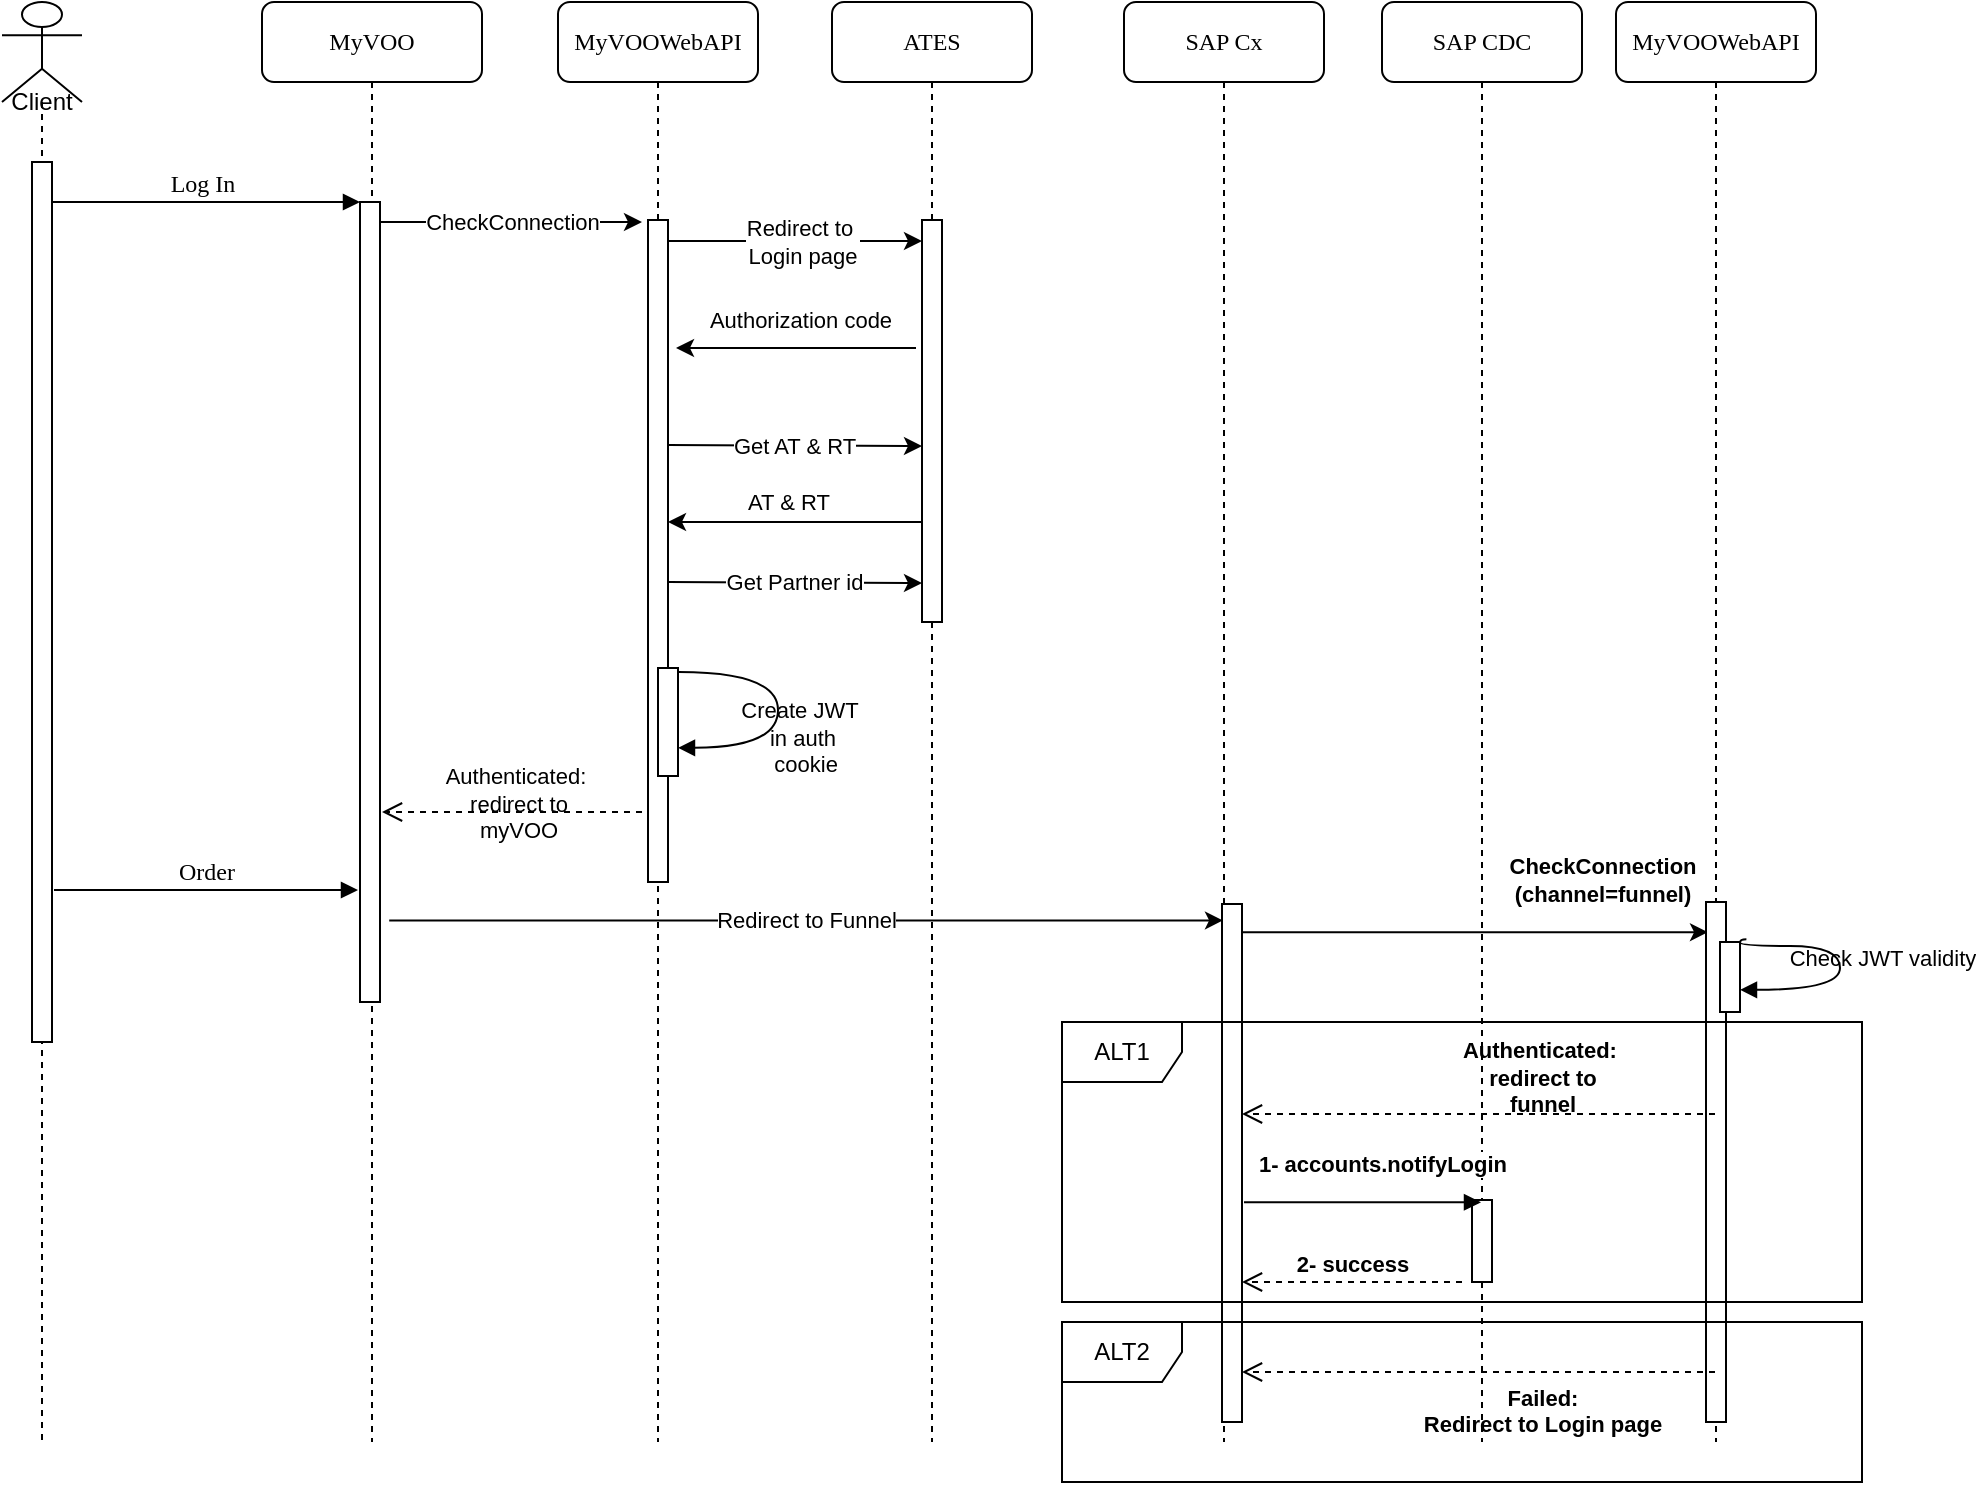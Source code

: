 <mxfile version="14.6.0" type="github" pages="2">
  <diagram name="SignIn v4 client authentifié" id="ywt-HCj624KQIoi7aklT">
    <mxGraphModel dx="1659" dy="769" grid="1" gridSize="10" guides="1" tooltips="1" connect="1" arrows="1" fold="1" page="1" pageScale="1" pageWidth="827" pageHeight="1169" math="0" shadow="0">
      <root>
        <mxCell id="20mohrdvUinJ7FdaK1xu-0" />
        <mxCell id="20mohrdvUinJ7FdaK1xu-1" parent="20mohrdvUinJ7FdaK1xu-0" />
        <mxCell id="20mohrdvUinJ7FdaK1xu-2" value="MyVOO" style="shape=umlLifeline;perimeter=lifelinePerimeter;whiteSpace=wrap;html=1;container=1;collapsible=0;recursiveResize=0;outlineConnect=0;rounded=1;shadow=0;comic=0;labelBackgroundColor=none;strokeWidth=1;fontFamily=Verdana;fontSize=12;align=center;" parent="20mohrdvUinJ7FdaK1xu-1" vertex="1">
          <mxGeometry x="240" y="80" width="110" height="720" as="geometry" />
        </mxCell>
        <mxCell id="20mohrdvUinJ7FdaK1xu-36" value="CheckConnection" style="edgeStyle=orthogonalEdgeStyle;rounded=0;orthogonalLoop=1;jettySize=auto;html=1;" parent="20mohrdvUinJ7FdaK1xu-2" edge="1">
          <mxGeometry relative="1" as="geometry">
            <mxPoint x="59" y="110" as="sourcePoint" />
            <mxPoint x="190" y="110" as="targetPoint" />
          </mxGeometry>
        </mxCell>
        <mxCell id="20mohrdvUinJ7FdaK1xu-3" value="" style="html=1;points=[];perimeter=orthogonalPerimeter;rounded=0;shadow=0;comic=0;labelBackgroundColor=none;strokeWidth=1;fontFamily=Verdana;fontSize=12;align=center;" parent="20mohrdvUinJ7FdaK1xu-2" vertex="1">
          <mxGeometry x="49" y="100" width="10" height="400" as="geometry" />
        </mxCell>
        <mxCell id="20mohrdvUinJ7FdaK1xu-4" value="MyVOOWebAPI" style="shape=umlLifeline;perimeter=lifelinePerimeter;whiteSpace=wrap;html=1;container=1;collapsible=0;recursiveResize=0;outlineConnect=0;rounded=1;shadow=0;comic=0;labelBackgroundColor=none;strokeWidth=1;fontFamily=Verdana;fontSize=12;align=center;" parent="20mohrdvUinJ7FdaK1xu-1" vertex="1">
          <mxGeometry x="388" y="80" width="100" height="720" as="geometry" />
        </mxCell>
        <mxCell id="20mohrdvUinJ7FdaK1xu-7" value="Log In" style="html=1;verticalAlign=bottom;endArrow=block;entryX=0;entryY=0;labelBackgroundColor=none;fontFamily=Verdana;fontSize=12;edgeStyle=elbowEdgeStyle;elbow=vertical;" parent="20mohrdvUinJ7FdaK1xu-1" source="20mohrdvUinJ7FdaK1xu-9" target="20mohrdvUinJ7FdaK1xu-3" edge="1">
          <mxGeometry relative="1" as="geometry">
            <mxPoint x="155" y="180" as="sourcePoint" />
          </mxGeometry>
        </mxCell>
        <mxCell id="20mohrdvUinJ7FdaK1xu-9" value="Client" style="shape=umlLifeline;participant=umlActor;perimeter=lifelinePerimeter;whiteSpace=wrap;html=1;container=1;collapsible=0;recursiveResize=0;verticalAlign=top;spacingTop=36;outlineConnect=0;size=50;" parent="20mohrdvUinJ7FdaK1xu-1" vertex="1">
          <mxGeometry x="110" y="80" width="40" height="720" as="geometry" />
        </mxCell>
        <mxCell id="20mohrdvUinJ7FdaK1xu-10" value="" style="html=1;points=[];perimeter=orthogonalPerimeter;" parent="20mohrdvUinJ7FdaK1xu-9" vertex="1">
          <mxGeometry x="15" y="80" width="10" height="440" as="geometry" />
        </mxCell>
        <mxCell id="20mohrdvUinJ7FdaK1xu-12" value="SAP Cx" style="shape=umlLifeline;perimeter=lifelinePerimeter;whiteSpace=wrap;html=1;container=1;collapsible=0;recursiveResize=0;outlineConnect=0;rounded=1;shadow=0;comic=0;labelBackgroundColor=none;strokeWidth=1;fontFamily=Verdana;fontSize=12;align=center;gradientColor=#ffffff;" parent="20mohrdvUinJ7FdaK1xu-1" vertex="1">
          <mxGeometry x="671" y="80" width="100" height="720" as="geometry" />
        </mxCell>
        <mxCell id="20mohrdvUinJ7FdaK1xu-16" value="ATES" style="shape=umlLifeline;perimeter=lifelinePerimeter;whiteSpace=wrap;html=1;container=1;collapsible=0;recursiveResize=0;outlineConnect=0;rounded=1;shadow=0;comic=0;labelBackgroundColor=none;strokeWidth=1;fontFamily=Verdana;fontSize=12;align=center;" parent="20mohrdvUinJ7FdaK1xu-1" vertex="1">
          <mxGeometry x="525" y="80" width="100" height="720" as="geometry" />
        </mxCell>
        <mxCell id="20mohrdvUinJ7FdaK1xu-17" value="Authenticated:&amp;nbsp;&lt;br style=&quot;font-size: 11px;&quot;&gt;redirect to &lt;br style=&quot;font-size: 11px;&quot;&gt;myVOO" style="html=1;verticalAlign=bottom;endArrow=open;dashed=1;endSize=8;labelBackgroundColor=none;fontFamily=Helvetica;fontSize=11;edgeStyle=elbowEdgeStyle;elbow=vertical;" parent="20mohrdvUinJ7FdaK1xu-1" edge="1">
          <mxGeometry x="-0.037" y="18" relative="1" as="geometry">
            <mxPoint x="300" y="485" as="targetPoint" />
            <Array as="points">
              <mxPoint x="403" y="485" />
              <mxPoint x="433" y="485" />
            </Array>
            <mxPoint x="430" y="485" as="sourcePoint" />
            <mxPoint as="offset" />
          </mxGeometry>
        </mxCell>
        <mxCell id="20mohrdvUinJ7FdaK1xu-28" value="Order" style="html=1;verticalAlign=bottom;endArrow=block;labelBackgroundColor=none;fontFamily=Verdana;fontSize=12;edgeStyle=elbowEdgeStyle;elbow=vertical;" parent="20mohrdvUinJ7FdaK1xu-1" edge="1">
          <mxGeometry relative="1" as="geometry">
            <mxPoint x="136" y="524" as="sourcePoint" />
            <mxPoint x="288" y="524" as="targetPoint" />
          </mxGeometry>
        </mxCell>
        <mxCell id="20mohrdvUinJ7FdaK1xu-39" value="Redirect to&amp;nbsp;&lt;br&gt;Login page" style="edgeStyle=orthogonalEdgeStyle;rounded=0;orthogonalLoop=1;jettySize=auto;html=1;" parent="20mohrdvUinJ7FdaK1xu-1" edge="1">
          <mxGeometry x="0.055" relative="1" as="geometry">
            <mxPoint x="443" y="199.5" as="sourcePoint" />
            <mxPoint x="570" y="199.5" as="targetPoint" />
            <mxPoint as="offset" />
          </mxGeometry>
        </mxCell>
        <mxCell id="20mohrdvUinJ7FdaK1xu-37" value="" style="html=1;points=[];perimeter=orthogonalPerimeter;rounded=0;shadow=0;comic=0;labelBackgroundColor=none;strokeWidth=1;fontFamily=Verdana;fontSize=12;align=center;" parent="20mohrdvUinJ7FdaK1xu-1" vertex="1">
          <mxGeometry x="433" y="189" width="10" height="331" as="geometry" />
        </mxCell>
        <mxCell id="20mohrdvUinJ7FdaK1xu-40" value="" style="html=1;points=[];perimeter=orthogonalPerimeter;rounded=0;shadow=0;comic=0;labelBackgroundColor=none;strokeWidth=1;fontFamily=Verdana;fontSize=12;align=center;" parent="20mohrdvUinJ7FdaK1xu-1" vertex="1">
          <mxGeometry x="570" y="189" width="10" height="201" as="geometry" />
        </mxCell>
        <mxCell id="20mohrdvUinJ7FdaK1xu-43" value="Authorization code" style="endArrow=classic;html=1;" parent="20mohrdvUinJ7FdaK1xu-1" edge="1">
          <mxGeometry x="-0.033" y="-14" width="50" height="50" relative="1" as="geometry">
            <mxPoint x="567" y="253" as="sourcePoint" />
            <mxPoint x="447" y="253" as="targetPoint" />
            <mxPoint as="offset" />
          </mxGeometry>
        </mxCell>
        <mxCell id="20mohrdvUinJ7FdaK1xu-44" value="Get AT &amp;amp; RT" style="endArrow=classic;html=1;" parent="20mohrdvUinJ7FdaK1xu-1" edge="1">
          <mxGeometry width="50" height="50" relative="1" as="geometry">
            <mxPoint x="443" y="301.5" as="sourcePoint" />
            <mxPoint x="570" y="302" as="targetPoint" />
          </mxGeometry>
        </mxCell>
        <mxCell id="20mohrdvUinJ7FdaK1xu-45" value="AT &amp;amp; RT" style="endArrow=classic;html=1;exitX=0;exitY=0.751;exitDx=0;exitDy=0;exitPerimeter=0;" parent="20mohrdvUinJ7FdaK1xu-1" source="20mohrdvUinJ7FdaK1xu-40" edge="1">
          <mxGeometry x="0.05" y="-10" width="50" height="50" relative="1" as="geometry">
            <mxPoint x="563" y="340" as="sourcePoint" />
            <mxPoint x="443" y="340" as="targetPoint" />
            <mxPoint as="offset" />
          </mxGeometry>
        </mxCell>
        <mxCell id="20mohrdvUinJ7FdaK1xu-46" value="Get Partner id" style="endArrow=classic;html=1;" parent="20mohrdvUinJ7FdaK1xu-1" edge="1">
          <mxGeometry width="50" height="50" relative="1" as="geometry">
            <mxPoint x="443" y="370" as="sourcePoint" />
            <mxPoint x="570" y="370.5" as="targetPoint" />
          </mxGeometry>
        </mxCell>
        <mxCell id="20mohrdvUinJ7FdaK1xu-47" value="Create JWT&amp;nbsp;&lt;br style=&quot;font-size: 11px;&quot;&gt;in auth&lt;br style=&quot;font-size: 11px;&quot;&gt;&amp;nbsp;cookie" style="html=1;verticalAlign=bottom;endArrow=block;labelBackgroundColor=none;fontFamily=Helvetica;fontSize=11;elbow=vertical;edgeStyle=orthogonalEdgeStyle;curved=1;entryX=1;entryY=0.286;entryPerimeter=0;" parent="20mohrdvUinJ7FdaK1xu-1" edge="1">
          <mxGeometry x="0.273" y="21" relative="1" as="geometry">
            <mxPoint x="448.38" y="415" as="sourcePoint" />
            <mxPoint x="448.0" y="452.92" as="targetPoint" />
            <Array as="points">
              <mxPoint x="498" y="414.9" />
              <mxPoint x="498" y="452.9" />
            </Array>
            <mxPoint x="12" y="-4" as="offset" />
          </mxGeometry>
        </mxCell>
        <mxCell id="20mohrdvUinJ7FdaK1xu-48" value="" style="html=1;points=[];perimeter=orthogonalPerimeter;rounded=0;shadow=0;comic=0;labelBackgroundColor=none;strokeWidth=1;fontFamily=Verdana;fontSize=12;align=center;" parent="20mohrdvUinJ7FdaK1xu-1" vertex="1">
          <mxGeometry x="438" y="413" width="10" height="54" as="geometry" />
        </mxCell>
        <mxCell id="20mohrdvUinJ7FdaK1xu-49" value="Redirect to Funnel" style="edgeStyle=orthogonalEdgeStyle;rounded=0;orthogonalLoop=1;jettySize=auto;html=1;exitX=1.46;exitY=0.948;exitDx=0;exitDy=0;exitPerimeter=0;" parent="20mohrdvUinJ7FdaK1xu-1" edge="1">
          <mxGeometry relative="1" as="geometry">
            <mxPoint x="303.6" y="539.2" as="sourcePoint" />
            <mxPoint x="720.5" y="539.2" as="targetPoint" />
            <Array as="points">
              <mxPoint x="610" y="539" />
              <mxPoint x="610" y="539" />
            </Array>
          </mxGeometry>
        </mxCell>
        <mxCell id="20mohrdvUinJ7FdaK1xu-52" value="&lt;b&gt;CheckConnection &lt;br&gt;(channel=funnel)&lt;/b&gt;" style="edgeStyle=orthogonalEdgeStyle;rounded=0;orthogonalLoop=1;jettySize=auto;html=1;entryX=0.1;entryY=0.058;entryDx=0;entryDy=0;entryPerimeter=0;" parent="20mohrdvUinJ7FdaK1xu-1" edge="1" target="20mohrdvUinJ7FdaK1xu-53">
          <mxGeometry x="0.549" y="26" relative="1" as="geometry">
            <mxPoint x="730" y="544" as="sourcePoint" />
            <mxPoint x="870" y="544" as="targetPoint" />
            <Array as="points">
              <mxPoint x="730" y="546" />
            </Array>
            <mxPoint as="offset" />
          </mxGeometry>
        </mxCell>
        <mxCell id="20mohrdvUinJ7FdaK1xu-50" value="" style="html=1;points=[];perimeter=orthogonalPerimeter;rounded=0;shadow=0;comic=0;labelBackgroundColor=none;strokeWidth=1;fontFamily=Verdana;fontSize=12;align=center;" parent="20mohrdvUinJ7FdaK1xu-1" vertex="1">
          <mxGeometry x="720" y="531" width="10" height="259" as="geometry" />
        </mxCell>
        <mxCell id="20mohrdvUinJ7FdaK1xu-51" value="MyVOOWebAPI" style="shape=umlLifeline;perimeter=lifelinePerimeter;whiteSpace=wrap;html=1;container=1;collapsible=0;recursiveResize=0;outlineConnect=0;rounded=1;shadow=0;comic=0;labelBackgroundColor=none;strokeWidth=1;fontFamily=Verdana;fontSize=12;align=center;" parent="20mohrdvUinJ7FdaK1xu-1" vertex="1">
          <mxGeometry x="917" y="80" width="100" height="720" as="geometry" />
        </mxCell>
        <mxCell id="20mohrdvUinJ7FdaK1xu-53" value="" style="html=1;points=[];perimeter=orthogonalPerimeter;rounded=0;shadow=0;comic=0;labelBackgroundColor=none;strokeWidth=1;fontFamily=Verdana;fontSize=12;align=center;" parent="20mohrdvUinJ7FdaK1xu-1" vertex="1">
          <mxGeometry x="962" y="530" width="10" height="260" as="geometry" />
        </mxCell>
        <mxCell id="20mohrdvUinJ7FdaK1xu-54" value="Check JWT validity" style="html=1;verticalAlign=bottom;endArrow=block;labelBackgroundColor=none;fontFamily=Helvetica;fontSize=11;elbow=vertical;edgeStyle=orthogonalEdgeStyle;curved=1;entryX=1;entryY=0.286;entryPerimeter=0;exitX=1.32;exitY=-0.04;exitDx=0;exitDy=0;exitPerimeter=0;" parent="20mohrdvUinJ7FdaK1xu-1" source="20mohrdvUinJ7FdaK1xu-55" edge="1">
          <mxGeometry x="0.122" y="21" relative="1" as="geometry">
            <mxPoint x="979.38" y="536" as="sourcePoint" />
            <mxPoint x="979" y="573.92" as="targetPoint" />
            <Array as="points">
              <mxPoint x="979" y="549" />
              <mxPoint x="979" y="552" />
              <mxPoint x="1029" y="552" />
              <mxPoint x="1029" y="574" />
            </Array>
            <mxPoint as="offset" />
          </mxGeometry>
        </mxCell>
        <mxCell id="20mohrdvUinJ7FdaK1xu-55" value="" style="html=1;points=[];perimeter=orthogonalPerimeter;rounded=0;shadow=0;comic=0;labelBackgroundColor=none;strokeWidth=1;fontFamily=Verdana;fontSize=12;align=center;" parent="20mohrdvUinJ7FdaK1xu-1" vertex="1">
          <mxGeometry x="969" y="550" width="10" height="35" as="geometry" />
        </mxCell>
        <mxCell id="20mohrdvUinJ7FdaK1xu-58" value="&lt;b&gt;Authenticated:&amp;nbsp;&lt;br style=&quot;font-size: 11px&quot;&gt;redirect to &lt;br style=&quot;font-size: 11px&quot;&gt;funnel&lt;/b&gt;" style="html=1;verticalAlign=bottom;endArrow=open;dashed=1;endSize=8;labelBackgroundColor=none;fontFamily=Helvetica;fontSize=11;edgeStyle=elbowEdgeStyle;elbow=vertical;" parent="20mohrdvUinJ7FdaK1xu-1" edge="1">
          <mxGeometry x="-0.269" y="4" relative="1" as="geometry">
            <mxPoint x="730" y="636" as="targetPoint" />
            <Array as="points">
              <mxPoint x="833" y="636" />
              <mxPoint x="863" y="636" />
            </Array>
            <mxPoint x="966.5" y="636" as="sourcePoint" />
            <mxPoint as="offset" />
          </mxGeometry>
        </mxCell>
        <mxCell id="yC-pxovkOlkUJnWzVuCb-2" value="ALT1" style="shape=umlFrame;whiteSpace=wrap;html=1;" parent="20mohrdvUinJ7FdaK1xu-1" vertex="1">
          <mxGeometry x="640" y="590" width="400" height="140" as="geometry" />
        </mxCell>
        <mxCell id="yC-pxovkOlkUJnWzVuCb-3" value="ALT2" style="shape=umlFrame;whiteSpace=wrap;html=1;" parent="20mohrdvUinJ7FdaK1xu-1" vertex="1">
          <mxGeometry x="640" y="740" width="400" height="80" as="geometry" />
        </mxCell>
        <mxCell id="yC-pxovkOlkUJnWzVuCb-4" value="&lt;b&gt;Failed:&lt;br&gt;Redirect to Login page&lt;/b&gt;" style="html=1;verticalAlign=bottom;endArrow=open;dashed=1;endSize=8;labelBackgroundColor=none;fontFamily=Helvetica;fontSize=11;edgeStyle=elbowEdgeStyle;elbow=vertical;" parent="20mohrdvUinJ7FdaK1xu-1" edge="1">
          <mxGeometry x="-0.269" y="35" relative="1" as="geometry">
            <mxPoint x="730" y="765" as="targetPoint" />
            <Array as="points">
              <mxPoint x="833" y="765" />
              <mxPoint x="863" y="765" />
            </Array>
            <mxPoint x="966.5" y="765" as="sourcePoint" />
            <mxPoint as="offset" />
          </mxGeometry>
        </mxCell>
        <mxCell id="Apyeg-tz0ZNvW1h31W-Q-0" value="SAP CDC" style="shape=umlLifeline;perimeter=lifelinePerimeter;whiteSpace=wrap;html=1;container=1;collapsible=0;recursiveResize=0;outlineConnect=0;rounded=1;shadow=0;comic=0;labelBackgroundColor=none;strokeWidth=1;fontFamily=Verdana;fontSize=12;align=center;gradientColor=#ffffff;" vertex="1" parent="20mohrdvUinJ7FdaK1xu-1">
          <mxGeometry x="800" y="80" width="100" height="720" as="geometry" />
        </mxCell>
        <mxCell id="I_pXs038dYtvO9n82BvC-3" value="" style="html=1;points=[];perimeter=orthogonalPerimeter;rounded=0;shadow=0;comic=0;labelBackgroundColor=none;strokeWidth=1;fontFamily=Verdana;fontSize=12;align=center;" parent="Apyeg-tz0ZNvW1h31W-Q-0" vertex="1">
          <mxGeometry x="45" y="599" width="10" height="41" as="geometry" />
        </mxCell>
        <mxCell id="Apyeg-tz0ZNvW1h31W-Q-1" value="&lt;b&gt;1- accounts.notifyLogin&lt;/b&gt;" style="html=1;verticalAlign=bottom;endArrow=block;exitX=1.1;exitY=0.514;exitDx=0;exitDy=0;exitPerimeter=0;" edge="1" parent="20mohrdvUinJ7FdaK1xu-1">
          <mxGeometry x="0.165" y="10" width="80" relative="1" as="geometry">
            <mxPoint x="731" y="680.126" as="sourcePoint" />
            <mxPoint x="849.5" y="680.126" as="targetPoint" />
            <mxPoint as="offset" />
          </mxGeometry>
        </mxCell>
        <mxCell id="Apyeg-tz0ZNvW1h31W-Q-2" value="&lt;b&gt;2- success&lt;/b&gt;" style="html=1;verticalAlign=bottom;endArrow=open;dashed=1;endSize=8;" edge="1" parent="20mohrdvUinJ7FdaK1xu-1">
          <mxGeometry relative="1" as="geometry">
            <mxPoint x="840" y="720" as="sourcePoint" />
            <mxPoint x="730" y="720" as="targetPoint" />
          </mxGeometry>
        </mxCell>
      </root>
    </mxGraphModel>
  </diagram>
  <diagram name="Page-2" id="DxPstZGoQyDB_6V48d0W">
    <mxGraphModel dx="1422" dy="843" grid="1" gridSize="10" guides="1" tooltips="1" connect="1" arrows="1" fold="1" page="1" pageScale="1" pageWidth="850" pageHeight="1100" math="0" shadow="0">
      <root>
        <mxCell id="YwtZZnCojxIVyrU9BSWU-0" />
        <mxCell id="YwtZZnCojxIVyrU9BSWU-1" parent="YwtZZnCojxIVyrU9BSWU-0" />
      </root>
    </mxGraphModel>
  </diagram>
</mxfile>
